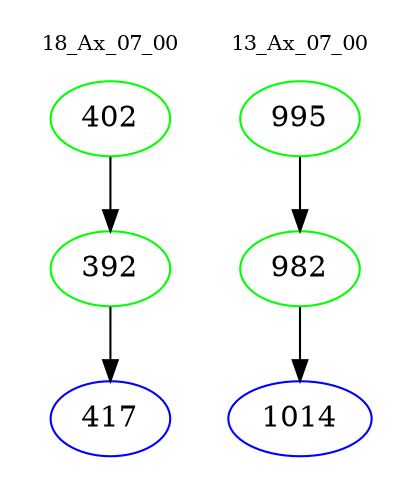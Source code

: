 digraph{
subgraph cluster_0 {
color = white
label = "18_Ax_07_00";
fontsize=10;
T0_402 [label="402", color="green"]
T0_402 -> T0_392 [color="black"]
T0_392 [label="392", color="green"]
T0_392 -> T0_417 [color="black"]
T0_417 [label="417", color="blue"]
}
subgraph cluster_1 {
color = white
label = "13_Ax_07_00";
fontsize=10;
T1_995 [label="995", color="green"]
T1_995 -> T1_982 [color="black"]
T1_982 [label="982", color="green"]
T1_982 -> T1_1014 [color="black"]
T1_1014 [label="1014", color="blue"]
}
}
